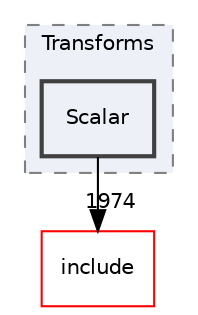 digraph "lib/Transforms/Scalar"
{
 // LATEX_PDF_SIZE
  bgcolor="transparent";
  edge [fontname="Helvetica",fontsize="10",labelfontname="Helvetica",labelfontsize="10"];
  node [fontname="Helvetica",fontsize="10",shape="box"];
  compound=true
  subgraph clusterdir_a72932e0778af28115095468f6286ff8 {
    graph [ bgcolor="#edf0f7", pencolor="grey50", style="filled,dashed,", label="Transforms", fontname="Helvetica", fontsize="10", URL="dir_a72932e0778af28115095468f6286ff8.html"]
  dir_e6e1f1f37d351595fa984b942927b205 [label="Scalar", style="filled,bold,", fillcolor="#edf0f7", color="grey25", URL="dir_e6e1f1f37d351595fa984b942927b205.html"];
  }
  dir_d44c64559bbebec7f509842c48db8b23 [label="include", style="", fillcolor="#edf0f7", color="red", URL="dir_d44c64559bbebec7f509842c48db8b23.html"];
  dir_e6e1f1f37d351595fa984b942927b205->dir_d44c64559bbebec7f509842c48db8b23 [headlabel="1974", labeldistance=1.5 headhref="dir_000176_000082.html"];
}
